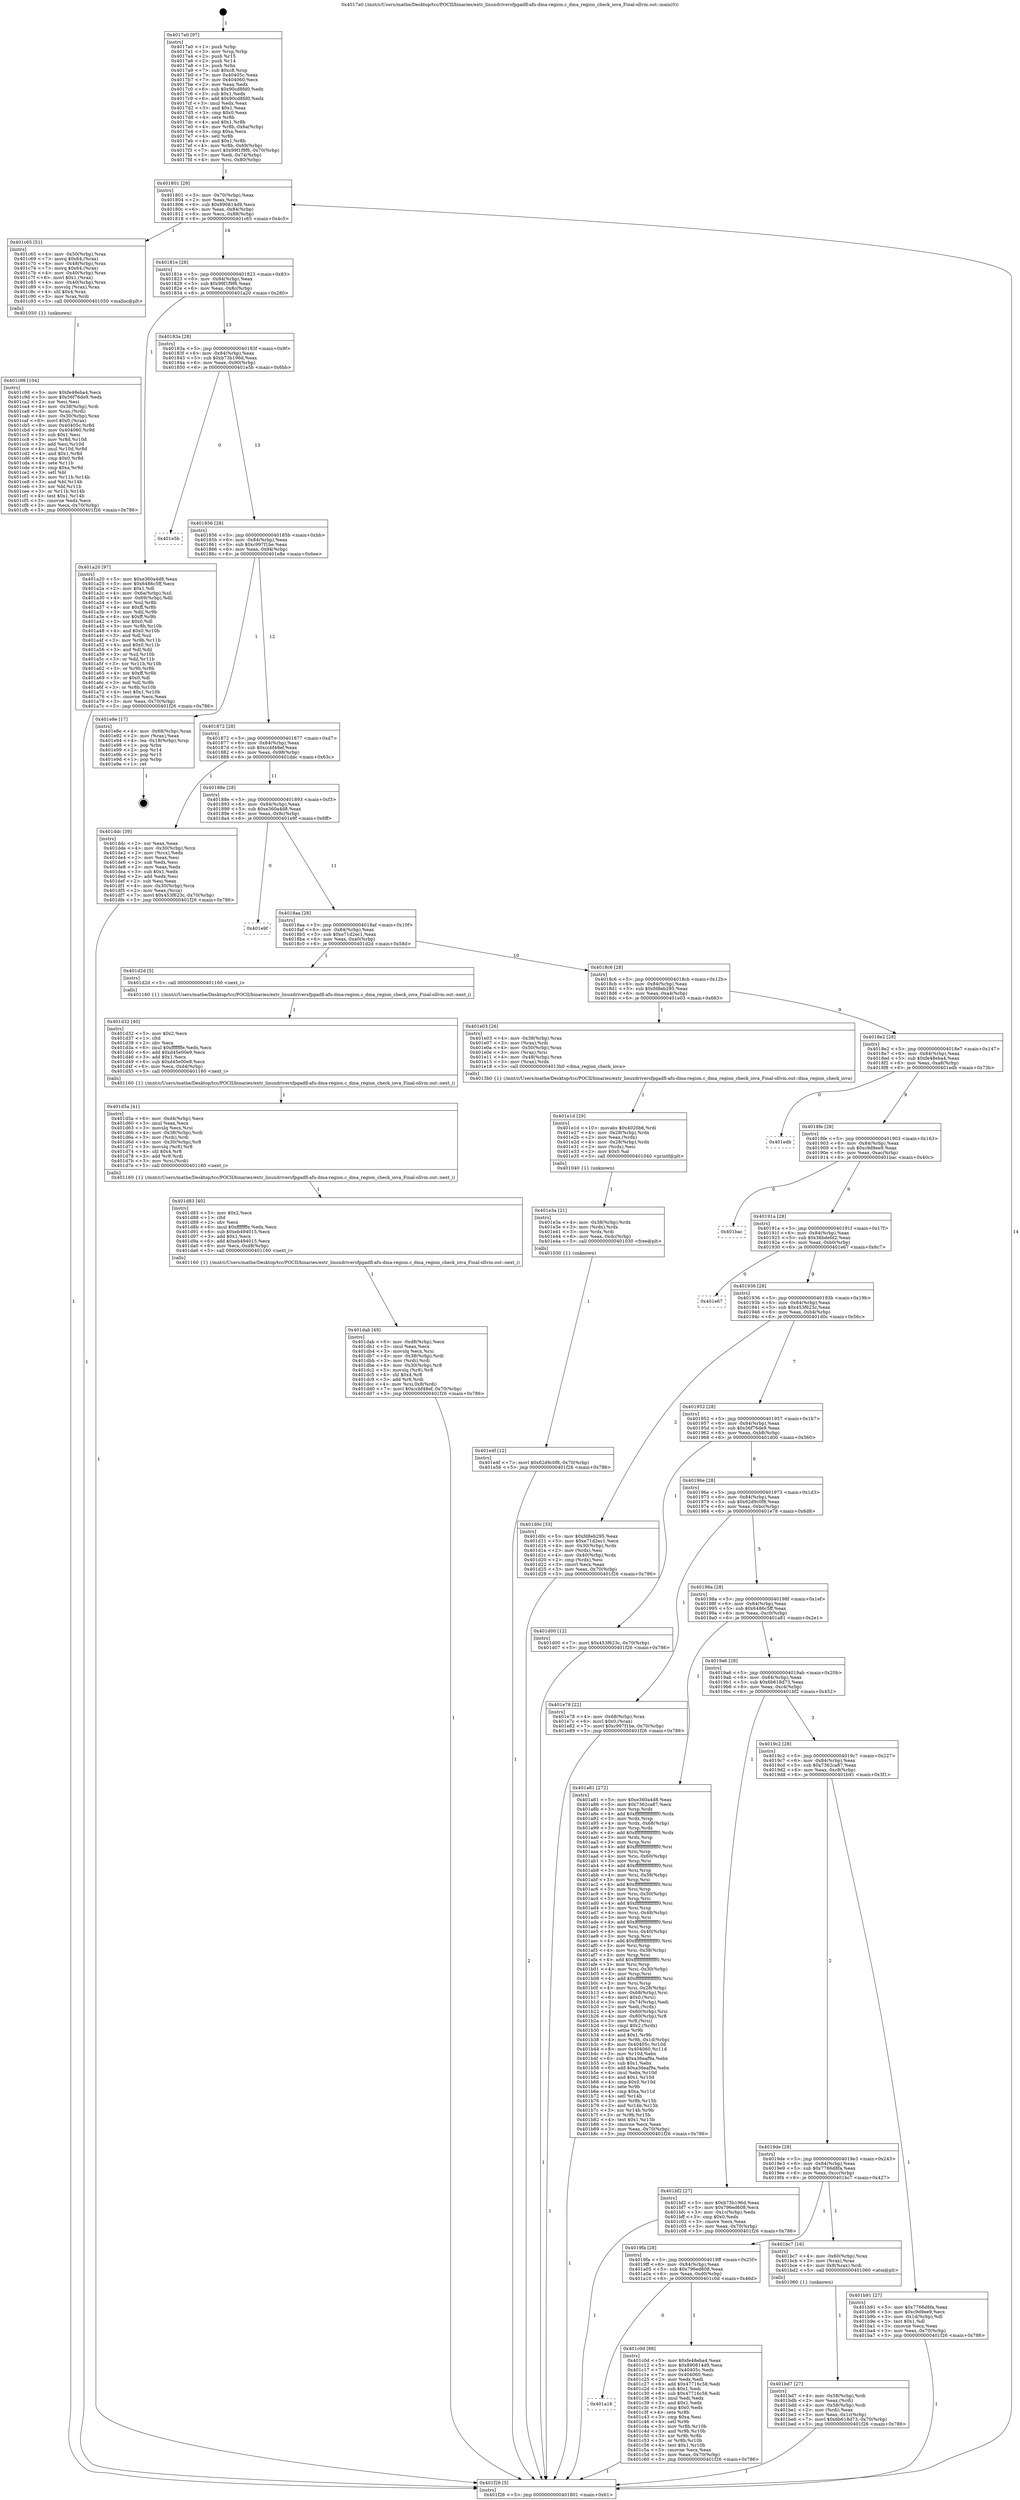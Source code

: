 digraph "0x4017a0" {
  label = "0x4017a0 (/mnt/c/Users/mathe/Desktop/tcc/POCII/binaries/extr_linuxdriversfpgadfl-afu-dma-region.c_dma_region_check_iova_Final-ollvm.out::main(0))"
  labelloc = "t"
  node[shape=record]

  Entry [label="",width=0.3,height=0.3,shape=circle,fillcolor=black,style=filled]
  "0x401801" [label="{
     0x401801 [29]\l
     | [instrs]\l
     &nbsp;&nbsp;0x401801 \<+3\>: mov -0x70(%rbp),%eax\l
     &nbsp;&nbsp;0x401804 \<+2\>: mov %eax,%ecx\l
     &nbsp;&nbsp;0x401806 \<+6\>: sub $0x890814d9,%ecx\l
     &nbsp;&nbsp;0x40180c \<+6\>: mov %eax,-0x84(%rbp)\l
     &nbsp;&nbsp;0x401812 \<+6\>: mov %ecx,-0x88(%rbp)\l
     &nbsp;&nbsp;0x401818 \<+6\>: je 0000000000401c65 \<main+0x4c5\>\l
  }"]
  "0x401c65" [label="{
     0x401c65 [51]\l
     | [instrs]\l
     &nbsp;&nbsp;0x401c65 \<+4\>: mov -0x50(%rbp),%rax\l
     &nbsp;&nbsp;0x401c69 \<+7\>: movq $0x64,(%rax)\l
     &nbsp;&nbsp;0x401c70 \<+4\>: mov -0x48(%rbp),%rax\l
     &nbsp;&nbsp;0x401c74 \<+7\>: movq $0x64,(%rax)\l
     &nbsp;&nbsp;0x401c7b \<+4\>: mov -0x40(%rbp),%rax\l
     &nbsp;&nbsp;0x401c7f \<+6\>: movl $0x1,(%rax)\l
     &nbsp;&nbsp;0x401c85 \<+4\>: mov -0x40(%rbp),%rax\l
     &nbsp;&nbsp;0x401c89 \<+3\>: movslq (%rax),%rax\l
     &nbsp;&nbsp;0x401c8c \<+4\>: shl $0x4,%rax\l
     &nbsp;&nbsp;0x401c90 \<+3\>: mov %rax,%rdi\l
     &nbsp;&nbsp;0x401c93 \<+5\>: call 0000000000401050 \<malloc@plt\>\l
     | [calls]\l
     &nbsp;&nbsp;0x401050 \{1\} (unknown)\l
  }"]
  "0x40181e" [label="{
     0x40181e [28]\l
     | [instrs]\l
     &nbsp;&nbsp;0x40181e \<+5\>: jmp 0000000000401823 \<main+0x83\>\l
     &nbsp;&nbsp;0x401823 \<+6\>: mov -0x84(%rbp),%eax\l
     &nbsp;&nbsp;0x401829 \<+5\>: sub $0x99f1f9f6,%eax\l
     &nbsp;&nbsp;0x40182e \<+6\>: mov %eax,-0x8c(%rbp)\l
     &nbsp;&nbsp;0x401834 \<+6\>: je 0000000000401a20 \<main+0x280\>\l
  }"]
  Exit [label="",width=0.3,height=0.3,shape=circle,fillcolor=black,style=filled,peripheries=2]
  "0x401a20" [label="{
     0x401a20 [97]\l
     | [instrs]\l
     &nbsp;&nbsp;0x401a20 \<+5\>: mov $0xe360a4d8,%eax\l
     &nbsp;&nbsp;0x401a25 \<+5\>: mov $0x6486c5ff,%ecx\l
     &nbsp;&nbsp;0x401a2a \<+2\>: mov $0x1,%dl\l
     &nbsp;&nbsp;0x401a2c \<+4\>: mov -0x6a(%rbp),%sil\l
     &nbsp;&nbsp;0x401a30 \<+4\>: mov -0x69(%rbp),%dil\l
     &nbsp;&nbsp;0x401a34 \<+3\>: mov %sil,%r8b\l
     &nbsp;&nbsp;0x401a37 \<+4\>: xor $0xff,%r8b\l
     &nbsp;&nbsp;0x401a3b \<+3\>: mov %dil,%r9b\l
     &nbsp;&nbsp;0x401a3e \<+4\>: xor $0xff,%r9b\l
     &nbsp;&nbsp;0x401a42 \<+3\>: xor $0x0,%dl\l
     &nbsp;&nbsp;0x401a45 \<+3\>: mov %r8b,%r10b\l
     &nbsp;&nbsp;0x401a48 \<+4\>: and $0x0,%r10b\l
     &nbsp;&nbsp;0x401a4c \<+3\>: and %dl,%sil\l
     &nbsp;&nbsp;0x401a4f \<+3\>: mov %r9b,%r11b\l
     &nbsp;&nbsp;0x401a52 \<+4\>: and $0x0,%r11b\l
     &nbsp;&nbsp;0x401a56 \<+3\>: and %dl,%dil\l
     &nbsp;&nbsp;0x401a59 \<+3\>: or %sil,%r10b\l
     &nbsp;&nbsp;0x401a5c \<+3\>: or %dil,%r11b\l
     &nbsp;&nbsp;0x401a5f \<+3\>: xor %r11b,%r10b\l
     &nbsp;&nbsp;0x401a62 \<+3\>: or %r9b,%r8b\l
     &nbsp;&nbsp;0x401a65 \<+4\>: xor $0xff,%r8b\l
     &nbsp;&nbsp;0x401a69 \<+3\>: or $0x0,%dl\l
     &nbsp;&nbsp;0x401a6c \<+3\>: and %dl,%r8b\l
     &nbsp;&nbsp;0x401a6f \<+3\>: or %r8b,%r10b\l
     &nbsp;&nbsp;0x401a72 \<+4\>: test $0x1,%r10b\l
     &nbsp;&nbsp;0x401a76 \<+3\>: cmovne %ecx,%eax\l
     &nbsp;&nbsp;0x401a79 \<+3\>: mov %eax,-0x70(%rbp)\l
     &nbsp;&nbsp;0x401a7c \<+5\>: jmp 0000000000401f26 \<main+0x786\>\l
  }"]
  "0x40183a" [label="{
     0x40183a [28]\l
     | [instrs]\l
     &nbsp;&nbsp;0x40183a \<+5\>: jmp 000000000040183f \<main+0x9f\>\l
     &nbsp;&nbsp;0x40183f \<+6\>: mov -0x84(%rbp),%eax\l
     &nbsp;&nbsp;0x401845 \<+5\>: sub $0xb73b196d,%eax\l
     &nbsp;&nbsp;0x40184a \<+6\>: mov %eax,-0x90(%rbp)\l
     &nbsp;&nbsp;0x401850 \<+6\>: je 0000000000401e5b \<main+0x6bb\>\l
  }"]
  "0x401f26" [label="{
     0x401f26 [5]\l
     | [instrs]\l
     &nbsp;&nbsp;0x401f26 \<+5\>: jmp 0000000000401801 \<main+0x61\>\l
  }"]
  "0x4017a0" [label="{
     0x4017a0 [97]\l
     | [instrs]\l
     &nbsp;&nbsp;0x4017a0 \<+1\>: push %rbp\l
     &nbsp;&nbsp;0x4017a1 \<+3\>: mov %rsp,%rbp\l
     &nbsp;&nbsp;0x4017a4 \<+2\>: push %r15\l
     &nbsp;&nbsp;0x4017a6 \<+2\>: push %r14\l
     &nbsp;&nbsp;0x4017a8 \<+1\>: push %rbx\l
     &nbsp;&nbsp;0x4017a9 \<+7\>: sub $0xc8,%rsp\l
     &nbsp;&nbsp;0x4017b0 \<+7\>: mov 0x40405c,%eax\l
     &nbsp;&nbsp;0x4017b7 \<+7\>: mov 0x404060,%ecx\l
     &nbsp;&nbsp;0x4017be \<+2\>: mov %eax,%edx\l
     &nbsp;&nbsp;0x4017c0 \<+6\>: sub $0x90cd8fd0,%edx\l
     &nbsp;&nbsp;0x4017c6 \<+3\>: sub $0x1,%edx\l
     &nbsp;&nbsp;0x4017c9 \<+6\>: add $0x90cd8fd0,%edx\l
     &nbsp;&nbsp;0x4017cf \<+3\>: imul %edx,%eax\l
     &nbsp;&nbsp;0x4017d2 \<+3\>: and $0x1,%eax\l
     &nbsp;&nbsp;0x4017d5 \<+3\>: cmp $0x0,%eax\l
     &nbsp;&nbsp;0x4017d8 \<+4\>: sete %r8b\l
     &nbsp;&nbsp;0x4017dc \<+4\>: and $0x1,%r8b\l
     &nbsp;&nbsp;0x4017e0 \<+4\>: mov %r8b,-0x6a(%rbp)\l
     &nbsp;&nbsp;0x4017e4 \<+3\>: cmp $0xa,%ecx\l
     &nbsp;&nbsp;0x4017e7 \<+4\>: setl %r8b\l
     &nbsp;&nbsp;0x4017eb \<+4\>: and $0x1,%r8b\l
     &nbsp;&nbsp;0x4017ef \<+4\>: mov %r8b,-0x69(%rbp)\l
     &nbsp;&nbsp;0x4017f3 \<+7\>: movl $0x99f1f9f6,-0x70(%rbp)\l
     &nbsp;&nbsp;0x4017fa \<+3\>: mov %edi,-0x74(%rbp)\l
     &nbsp;&nbsp;0x4017fd \<+4\>: mov %rsi,-0x80(%rbp)\l
  }"]
  "0x401e4f" [label="{
     0x401e4f [12]\l
     | [instrs]\l
     &nbsp;&nbsp;0x401e4f \<+7\>: movl $0x62d9c0f8,-0x70(%rbp)\l
     &nbsp;&nbsp;0x401e56 \<+5\>: jmp 0000000000401f26 \<main+0x786\>\l
  }"]
  "0x401e5b" [label="{
     0x401e5b\l
  }", style=dashed]
  "0x401856" [label="{
     0x401856 [28]\l
     | [instrs]\l
     &nbsp;&nbsp;0x401856 \<+5\>: jmp 000000000040185b \<main+0xbb\>\l
     &nbsp;&nbsp;0x40185b \<+6\>: mov -0x84(%rbp),%eax\l
     &nbsp;&nbsp;0x401861 \<+5\>: sub $0xc997f1be,%eax\l
     &nbsp;&nbsp;0x401866 \<+6\>: mov %eax,-0x94(%rbp)\l
     &nbsp;&nbsp;0x40186c \<+6\>: je 0000000000401e8e \<main+0x6ee\>\l
  }"]
  "0x401e3a" [label="{
     0x401e3a [21]\l
     | [instrs]\l
     &nbsp;&nbsp;0x401e3a \<+4\>: mov -0x38(%rbp),%rdx\l
     &nbsp;&nbsp;0x401e3e \<+3\>: mov (%rdx),%rdx\l
     &nbsp;&nbsp;0x401e41 \<+3\>: mov %rdx,%rdi\l
     &nbsp;&nbsp;0x401e44 \<+6\>: mov %eax,-0xdc(%rbp)\l
     &nbsp;&nbsp;0x401e4a \<+5\>: call 0000000000401030 \<free@plt\>\l
     | [calls]\l
     &nbsp;&nbsp;0x401030 \{1\} (unknown)\l
  }"]
  "0x401e8e" [label="{
     0x401e8e [17]\l
     | [instrs]\l
     &nbsp;&nbsp;0x401e8e \<+4\>: mov -0x68(%rbp),%rax\l
     &nbsp;&nbsp;0x401e92 \<+2\>: mov (%rax),%eax\l
     &nbsp;&nbsp;0x401e94 \<+4\>: lea -0x18(%rbp),%rsp\l
     &nbsp;&nbsp;0x401e98 \<+1\>: pop %rbx\l
     &nbsp;&nbsp;0x401e99 \<+2\>: pop %r14\l
     &nbsp;&nbsp;0x401e9b \<+2\>: pop %r15\l
     &nbsp;&nbsp;0x401e9d \<+1\>: pop %rbp\l
     &nbsp;&nbsp;0x401e9e \<+1\>: ret\l
  }"]
  "0x401872" [label="{
     0x401872 [28]\l
     | [instrs]\l
     &nbsp;&nbsp;0x401872 \<+5\>: jmp 0000000000401877 \<main+0xd7\>\l
     &nbsp;&nbsp;0x401877 \<+6\>: mov -0x84(%rbp),%eax\l
     &nbsp;&nbsp;0x40187d \<+5\>: sub $0xccbf48ef,%eax\l
     &nbsp;&nbsp;0x401882 \<+6\>: mov %eax,-0x98(%rbp)\l
     &nbsp;&nbsp;0x401888 \<+6\>: je 0000000000401ddc \<main+0x63c\>\l
  }"]
  "0x401e1d" [label="{
     0x401e1d [29]\l
     | [instrs]\l
     &nbsp;&nbsp;0x401e1d \<+10\>: movabs $0x4020b6,%rdi\l
     &nbsp;&nbsp;0x401e27 \<+4\>: mov -0x28(%rbp),%rdx\l
     &nbsp;&nbsp;0x401e2b \<+2\>: mov %eax,(%rdx)\l
     &nbsp;&nbsp;0x401e2d \<+4\>: mov -0x28(%rbp),%rdx\l
     &nbsp;&nbsp;0x401e31 \<+2\>: mov (%rdx),%esi\l
     &nbsp;&nbsp;0x401e33 \<+2\>: mov $0x0,%al\l
     &nbsp;&nbsp;0x401e35 \<+5\>: call 0000000000401040 \<printf@plt\>\l
     | [calls]\l
     &nbsp;&nbsp;0x401040 \{1\} (unknown)\l
  }"]
  "0x401ddc" [label="{
     0x401ddc [39]\l
     | [instrs]\l
     &nbsp;&nbsp;0x401ddc \<+2\>: xor %eax,%eax\l
     &nbsp;&nbsp;0x401dde \<+4\>: mov -0x30(%rbp),%rcx\l
     &nbsp;&nbsp;0x401de2 \<+2\>: mov (%rcx),%edx\l
     &nbsp;&nbsp;0x401de4 \<+2\>: mov %eax,%esi\l
     &nbsp;&nbsp;0x401de6 \<+2\>: sub %edx,%esi\l
     &nbsp;&nbsp;0x401de8 \<+2\>: mov %eax,%edx\l
     &nbsp;&nbsp;0x401dea \<+3\>: sub $0x1,%edx\l
     &nbsp;&nbsp;0x401ded \<+2\>: add %edx,%esi\l
     &nbsp;&nbsp;0x401def \<+2\>: sub %esi,%eax\l
     &nbsp;&nbsp;0x401df1 \<+4\>: mov -0x30(%rbp),%rcx\l
     &nbsp;&nbsp;0x401df5 \<+2\>: mov %eax,(%rcx)\l
     &nbsp;&nbsp;0x401df7 \<+7\>: movl $0x453f623c,-0x70(%rbp)\l
     &nbsp;&nbsp;0x401dfe \<+5\>: jmp 0000000000401f26 \<main+0x786\>\l
  }"]
  "0x40188e" [label="{
     0x40188e [28]\l
     | [instrs]\l
     &nbsp;&nbsp;0x40188e \<+5\>: jmp 0000000000401893 \<main+0xf3\>\l
     &nbsp;&nbsp;0x401893 \<+6\>: mov -0x84(%rbp),%eax\l
     &nbsp;&nbsp;0x401899 \<+5\>: sub $0xe360a4d8,%eax\l
     &nbsp;&nbsp;0x40189e \<+6\>: mov %eax,-0x9c(%rbp)\l
     &nbsp;&nbsp;0x4018a4 \<+6\>: je 0000000000401e9f \<main+0x6ff\>\l
  }"]
  "0x401dab" [label="{
     0x401dab [49]\l
     | [instrs]\l
     &nbsp;&nbsp;0x401dab \<+6\>: mov -0xd8(%rbp),%ecx\l
     &nbsp;&nbsp;0x401db1 \<+3\>: imul %eax,%ecx\l
     &nbsp;&nbsp;0x401db4 \<+3\>: movslq %ecx,%rsi\l
     &nbsp;&nbsp;0x401db7 \<+4\>: mov -0x38(%rbp),%rdi\l
     &nbsp;&nbsp;0x401dbb \<+3\>: mov (%rdi),%rdi\l
     &nbsp;&nbsp;0x401dbe \<+4\>: mov -0x30(%rbp),%r8\l
     &nbsp;&nbsp;0x401dc2 \<+3\>: movslq (%r8),%r8\l
     &nbsp;&nbsp;0x401dc5 \<+4\>: shl $0x4,%r8\l
     &nbsp;&nbsp;0x401dc9 \<+3\>: add %r8,%rdi\l
     &nbsp;&nbsp;0x401dcc \<+4\>: mov %rsi,0x8(%rdi)\l
     &nbsp;&nbsp;0x401dd0 \<+7\>: movl $0xccbf48ef,-0x70(%rbp)\l
     &nbsp;&nbsp;0x401dd7 \<+5\>: jmp 0000000000401f26 \<main+0x786\>\l
  }"]
  "0x401e9f" [label="{
     0x401e9f\l
  }", style=dashed]
  "0x4018aa" [label="{
     0x4018aa [28]\l
     | [instrs]\l
     &nbsp;&nbsp;0x4018aa \<+5\>: jmp 00000000004018af \<main+0x10f\>\l
     &nbsp;&nbsp;0x4018af \<+6\>: mov -0x84(%rbp),%eax\l
     &nbsp;&nbsp;0x4018b5 \<+5\>: sub $0xe71d2ec1,%eax\l
     &nbsp;&nbsp;0x4018ba \<+6\>: mov %eax,-0xa0(%rbp)\l
     &nbsp;&nbsp;0x4018c0 \<+6\>: je 0000000000401d2d \<main+0x58d\>\l
  }"]
  "0x401d83" [label="{
     0x401d83 [40]\l
     | [instrs]\l
     &nbsp;&nbsp;0x401d83 \<+5\>: mov $0x2,%ecx\l
     &nbsp;&nbsp;0x401d88 \<+1\>: cltd\l
     &nbsp;&nbsp;0x401d89 \<+2\>: idiv %ecx\l
     &nbsp;&nbsp;0x401d8b \<+6\>: imul $0xfffffffe,%edx,%ecx\l
     &nbsp;&nbsp;0x401d91 \<+6\>: sub $0xeb494015,%ecx\l
     &nbsp;&nbsp;0x401d97 \<+3\>: add $0x1,%ecx\l
     &nbsp;&nbsp;0x401d9a \<+6\>: add $0xeb494015,%ecx\l
     &nbsp;&nbsp;0x401da0 \<+6\>: mov %ecx,-0xd8(%rbp)\l
     &nbsp;&nbsp;0x401da6 \<+5\>: call 0000000000401160 \<next_i\>\l
     | [calls]\l
     &nbsp;&nbsp;0x401160 \{1\} (/mnt/c/Users/mathe/Desktop/tcc/POCII/binaries/extr_linuxdriversfpgadfl-afu-dma-region.c_dma_region_check_iova_Final-ollvm.out::next_i)\l
  }"]
  "0x401d2d" [label="{
     0x401d2d [5]\l
     | [instrs]\l
     &nbsp;&nbsp;0x401d2d \<+5\>: call 0000000000401160 \<next_i\>\l
     | [calls]\l
     &nbsp;&nbsp;0x401160 \{1\} (/mnt/c/Users/mathe/Desktop/tcc/POCII/binaries/extr_linuxdriversfpgadfl-afu-dma-region.c_dma_region_check_iova_Final-ollvm.out::next_i)\l
  }"]
  "0x4018c6" [label="{
     0x4018c6 [28]\l
     | [instrs]\l
     &nbsp;&nbsp;0x4018c6 \<+5\>: jmp 00000000004018cb \<main+0x12b\>\l
     &nbsp;&nbsp;0x4018cb \<+6\>: mov -0x84(%rbp),%eax\l
     &nbsp;&nbsp;0x4018d1 \<+5\>: sub $0xfd8eb295,%eax\l
     &nbsp;&nbsp;0x4018d6 \<+6\>: mov %eax,-0xa4(%rbp)\l
     &nbsp;&nbsp;0x4018dc \<+6\>: je 0000000000401e03 \<main+0x663\>\l
  }"]
  "0x401d5a" [label="{
     0x401d5a [41]\l
     | [instrs]\l
     &nbsp;&nbsp;0x401d5a \<+6\>: mov -0xd4(%rbp),%ecx\l
     &nbsp;&nbsp;0x401d60 \<+3\>: imul %eax,%ecx\l
     &nbsp;&nbsp;0x401d63 \<+3\>: movslq %ecx,%rsi\l
     &nbsp;&nbsp;0x401d66 \<+4\>: mov -0x38(%rbp),%rdi\l
     &nbsp;&nbsp;0x401d6a \<+3\>: mov (%rdi),%rdi\l
     &nbsp;&nbsp;0x401d6d \<+4\>: mov -0x30(%rbp),%r8\l
     &nbsp;&nbsp;0x401d71 \<+3\>: movslq (%r8),%r8\l
     &nbsp;&nbsp;0x401d74 \<+4\>: shl $0x4,%r8\l
     &nbsp;&nbsp;0x401d78 \<+3\>: add %r8,%rdi\l
     &nbsp;&nbsp;0x401d7b \<+3\>: mov %rsi,(%rdi)\l
     &nbsp;&nbsp;0x401d7e \<+5\>: call 0000000000401160 \<next_i\>\l
     | [calls]\l
     &nbsp;&nbsp;0x401160 \{1\} (/mnt/c/Users/mathe/Desktop/tcc/POCII/binaries/extr_linuxdriversfpgadfl-afu-dma-region.c_dma_region_check_iova_Final-ollvm.out::next_i)\l
  }"]
  "0x401e03" [label="{
     0x401e03 [26]\l
     | [instrs]\l
     &nbsp;&nbsp;0x401e03 \<+4\>: mov -0x38(%rbp),%rax\l
     &nbsp;&nbsp;0x401e07 \<+3\>: mov (%rax),%rdi\l
     &nbsp;&nbsp;0x401e0a \<+4\>: mov -0x50(%rbp),%rax\l
     &nbsp;&nbsp;0x401e0e \<+3\>: mov (%rax),%rsi\l
     &nbsp;&nbsp;0x401e11 \<+4\>: mov -0x48(%rbp),%rax\l
     &nbsp;&nbsp;0x401e15 \<+3\>: mov (%rax),%rdx\l
     &nbsp;&nbsp;0x401e18 \<+5\>: call 00000000004013b0 \<dma_region_check_iova\>\l
     | [calls]\l
     &nbsp;&nbsp;0x4013b0 \{1\} (/mnt/c/Users/mathe/Desktop/tcc/POCII/binaries/extr_linuxdriversfpgadfl-afu-dma-region.c_dma_region_check_iova_Final-ollvm.out::dma_region_check_iova)\l
  }"]
  "0x4018e2" [label="{
     0x4018e2 [28]\l
     | [instrs]\l
     &nbsp;&nbsp;0x4018e2 \<+5\>: jmp 00000000004018e7 \<main+0x147\>\l
     &nbsp;&nbsp;0x4018e7 \<+6\>: mov -0x84(%rbp),%eax\l
     &nbsp;&nbsp;0x4018ed \<+5\>: sub $0xfe48eba4,%eax\l
     &nbsp;&nbsp;0x4018f2 \<+6\>: mov %eax,-0xa8(%rbp)\l
     &nbsp;&nbsp;0x4018f8 \<+6\>: je 0000000000401edb \<main+0x73b\>\l
  }"]
  "0x401d32" [label="{
     0x401d32 [40]\l
     | [instrs]\l
     &nbsp;&nbsp;0x401d32 \<+5\>: mov $0x2,%ecx\l
     &nbsp;&nbsp;0x401d37 \<+1\>: cltd\l
     &nbsp;&nbsp;0x401d38 \<+2\>: idiv %ecx\l
     &nbsp;&nbsp;0x401d3a \<+6\>: imul $0xfffffffe,%edx,%ecx\l
     &nbsp;&nbsp;0x401d40 \<+6\>: add $0xd45e00e9,%ecx\l
     &nbsp;&nbsp;0x401d46 \<+3\>: add $0x1,%ecx\l
     &nbsp;&nbsp;0x401d49 \<+6\>: sub $0xd45e00e9,%ecx\l
     &nbsp;&nbsp;0x401d4f \<+6\>: mov %ecx,-0xd4(%rbp)\l
     &nbsp;&nbsp;0x401d55 \<+5\>: call 0000000000401160 \<next_i\>\l
     | [calls]\l
     &nbsp;&nbsp;0x401160 \{1\} (/mnt/c/Users/mathe/Desktop/tcc/POCII/binaries/extr_linuxdriversfpgadfl-afu-dma-region.c_dma_region_check_iova_Final-ollvm.out::next_i)\l
  }"]
  "0x401edb" [label="{
     0x401edb\l
  }", style=dashed]
  "0x4018fe" [label="{
     0x4018fe [28]\l
     | [instrs]\l
     &nbsp;&nbsp;0x4018fe \<+5\>: jmp 0000000000401903 \<main+0x163\>\l
     &nbsp;&nbsp;0x401903 \<+6\>: mov -0x84(%rbp),%eax\l
     &nbsp;&nbsp;0x401909 \<+5\>: sub $0xc9d9ee9,%eax\l
     &nbsp;&nbsp;0x40190e \<+6\>: mov %eax,-0xac(%rbp)\l
     &nbsp;&nbsp;0x401914 \<+6\>: je 0000000000401bac \<main+0x40c\>\l
  }"]
  "0x401c98" [label="{
     0x401c98 [104]\l
     | [instrs]\l
     &nbsp;&nbsp;0x401c98 \<+5\>: mov $0xfe48eba4,%ecx\l
     &nbsp;&nbsp;0x401c9d \<+5\>: mov $0x56f76de9,%edx\l
     &nbsp;&nbsp;0x401ca2 \<+2\>: xor %esi,%esi\l
     &nbsp;&nbsp;0x401ca4 \<+4\>: mov -0x38(%rbp),%rdi\l
     &nbsp;&nbsp;0x401ca8 \<+3\>: mov %rax,(%rdi)\l
     &nbsp;&nbsp;0x401cab \<+4\>: mov -0x30(%rbp),%rax\l
     &nbsp;&nbsp;0x401caf \<+6\>: movl $0x0,(%rax)\l
     &nbsp;&nbsp;0x401cb5 \<+8\>: mov 0x40405c,%r8d\l
     &nbsp;&nbsp;0x401cbd \<+8\>: mov 0x404060,%r9d\l
     &nbsp;&nbsp;0x401cc5 \<+3\>: sub $0x1,%esi\l
     &nbsp;&nbsp;0x401cc8 \<+3\>: mov %r8d,%r10d\l
     &nbsp;&nbsp;0x401ccb \<+3\>: add %esi,%r10d\l
     &nbsp;&nbsp;0x401cce \<+4\>: imul %r10d,%r8d\l
     &nbsp;&nbsp;0x401cd2 \<+4\>: and $0x1,%r8d\l
     &nbsp;&nbsp;0x401cd6 \<+4\>: cmp $0x0,%r8d\l
     &nbsp;&nbsp;0x401cda \<+4\>: sete %r11b\l
     &nbsp;&nbsp;0x401cde \<+4\>: cmp $0xa,%r9d\l
     &nbsp;&nbsp;0x401ce2 \<+3\>: setl %bl\l
     &nbsp;&nbsp;0x401ce5 \<+3\>: mov %r11b,%r14b\l
     &nbsp;&nbsp;0x401ce8 \<+3\>: and %bl,%r14b\l
     &nbsp;&nbsp;0x401ceb \<+3\>: xor %bl,%r11b\l
     &nbsp;&nbsp;0x401cee \<+3\>: or %r11b,%r14b\l
     &nbsp;&nbsp;0x401cf1 \<+4\>: test $0x1,%r14b\l
     &nbsp;&nbsp;0x401cf5 \<+3\>: cmovne %edx,%ecx\l
     &nbsp;&nbsp;0x401cf8 \<+3\>: mov %ecx,-0x70(%rbp)\l
     &nbsp;&nbsp;0x401cfb \<+5\>: jmp 0000000000401f26 \<main+0x786\>\l
  }"]
  "0x401bac" [label="{
     0x401bac\l
  }", style=dashed]
  "0x40191a" [label="{
     0x40191a [28]\l
     | [instrs]\l
     &nbsp;&nbsp;0x40191a \<+5\>: jmp 000000000040191f \<main+0x17f\>\l
     &nbsp;&nbsp;0x40191f \<+6\>: mov -0x84(%rbp),%eax\l
     &nbsp;&nbsp;0x401925 \<+5\>: sub $0x36bdefd2,%eax\l
     &nbsp;&nbsp;0x40192a \<+6\>: mov %eax,-0xb0(%rbp)\l
     &nbsp;&nbsp;0x401930 \<+6\>: je 0000000000401e67 \<main+0x6c7\>\l
  }"]
  "0x401a16" [label="{
     0x401a16\l
  }", style=dashed]
  "0x401e67" [label="{
     0x401e67\l
  }", style=dashed]
  "0x401936" [label="{
     0x401936 [28]\l
     | [instrs]\l
     &nbsp;&nbsp;0x401936 \<+5\>: jmp 000000000040193b \<main+0x19b\>\l
     &nbsp;&nbsp;0x40193b \<+6\>: mov -0x84(%rbp),%eax\l
     &nbsp;&nbsp;0x401941 \<+5\>: sub $0x453f623c,%eax\l
     &nbsp;&nbsp;0x401946 \<+6\>: mov %eax,-0xb4(%rbp)\l
     &nbsp;&nbsp;0x40194c \<+6\>: je 0000000000401d0c \<main+0x56c\>\l
  }"]
  "0x401c0d" [label="{
     0x401c0d [88]\l
     | [instrs]\l
     &nbsp;&nbsp;0x401c0d \<+5\>: mov $0xfe48eba4,%eax\l
     &nbsp;&nbsp;0x401c12 \<+5\>: mov $0x890814d9,%ecx\l
     &nbsp;&nbsp;0x401c17 \<+7\>: mov 0x40405c,%edx\l
     &nbsp;&nbsp;0x401c1e \<+7\>: mov 0x404060,%esi\l
     &nbsp;&nbsp;0x401c25 \<+2\>: mov %edx,%edi\l
     &nbsp;&nbsp;0x401c27 \<+6\>: add $0x47716c58,%edi\l
     &nbsp;&nbsp;0x401c2d \<+3\>: sub $0x1,%edi\l
     &nbsp;&nbsp;0x401c30 \<+6\>: sub $0x47716c58,%edi\l
     &nbsp;&nbsp;0x401c36 \<+3\>: imul %edi,%edx\l
     &nbsp;&nbsp;0x401c39 \<+3\>: and $0x1,%edx\l
     &nbsp;&nbsp;0x401c3c \<+3\>: cmp $0x0,%edx\l
     &nbsp;&nbsp;0x401c3f \<+4\>: sete %r8b\l
     &nbsp;&nbsp;0x401c43 \<+3\>: cmp $0xa,%esi\l
     &nbsp;&nbsp;0x401c46 \<+4\>: setl %r9b\l
     &nbsp;&nbsp;0x401c4a \<+3\>: mov %r8b,%r10b\l
     &nbsp;&nbsp;0x401c4d \<+3\>: and %r9b,%r10b\l
     &nbsp;&nbsp;0x401c50 \<+3\>: xor %r9b,%r8b\l
     &nbsp;&nbsp;0x401c53 \<+3\>: or %r8b,%r10b\l
     &nbsp;&nbsp;0x401c56 \<+4\>: test $0x1,%r10b\l
     &nbsp;&nbsp;0x401c5a \<+3\>: cmovne %ecx,%eax\l
     &nbsp;&nbsp;0x401c5d \<+3\>: mov %eax,-0x70(%rbp)\l
     &nbsp;&nbsp;0x401c60 \<+5\>: jmp 0000000000401f26 \<main+0x786\>\l
  }"]
  "0x401d0c" [label="{
     0x401d0c [33]\l
     | [instrs]\l
     &nbsp;&nbsp;0x401d0c \<+5\>: mov $0xfd8eb295,%eax\l
     &nbsp;&nbsp;0x401d11 \<+5\>: mov $0xe71d2ec1,%ecx\l
     &nbsp;&nbsp;0x401d16 \<+4\>: mov -0x30(%rbp),%rdx\l
     &nbsp;&nbsp;0x401d1a \<+2\>: mov (%rdx),%esi\l
     &nbsp;&nbsp;0x401d1c \<+4\>: mov -0x40(%rbp),%rdx\l
     &nbsp;&nbsp;0x401d20 \<+2\>: cmp (%rdx),%esi\l
     &nbsp;&nbsp;0x401d22 \<+3\>: cmovl %ecx,%eax\l
     &nbsp;&nbsp;0x401d25 \<+3\>: mov %eax,-0x70(%rbp)\l
     &nbsp;&nbsp;0x401d28 \<+5\>: jmp 0000000000401f26 \<main+0x786\>\l
  }"]
  "0x401952" [label="{
     0x401952 [28]\l
     | [instrs]\l
     &nbsp;&nbsp;0x401952 \<+5\>: jmp 0000000000401957 \<main+0x1b7\>\l
     &nbsp;&nbsp;0x401957 \<+6\>: mov -0x84(%rbp),%eax\l
     &nbsp;&nbsp;0x40195d \<+5\>: sub $0x56f76de9,%eax\l
     &nbsp;&nbsp;0x401962 \<+6\>: mov %eax,-0xb8(%rbp)\l
     &nbsp;&nbsp;0x401968 \<+6\>: je 0000000000401d00 \<main+0x560\>\l
  }"]
  "0x401bd7" [label="{
     0x401bd7 [27]\l
     | [instrs]\l
     &nbsp;&nbsp;0x401bd7 \<+4\>: mov -0x58(%rbp),%rdi\l
     &nbsp;&nbsp;0x401bdb \<+2\>: mov %eax,(%rdi)\l
     &nbsp;&nbsp;0x401bdd \<+4\>: mov -0x58(%rbp),%rdi\l
     &nbsp;&nbsp;0x401be1 \<+2\>: mov (%rdi),%eax\l
     &nbsp;&nbsp;0x401be3 \<+3\>: mov %eax,-0x1c(%rbp)\l
     &nbsp;&nbsp;0x401be6 \<+7\>: movl $0x6b618d73,-0x70(%rbp)\l
     &nbsp;&nbsp;0x401bed \<+5\>: jmp 0000000000401f26 \<main+0x786\>\l
  }"]
  "0x401d00" [label="{
     0x401d00 [12]\l
     | [instrs]\l
     &nbsp;&nbsp;0x401d00 \<+7\>: movl $0x453f623c,-0x70(%rbp)\l
     &nbsp;&nbsp;0x401d07 \<+5\>: jmp 0000000000401f26 \<main+0x786\>\l
  }"]
  "0x40196e" [label="{
     0x40196e [28]\l
     | [instrs]\l
     &nbsp;&nbsp;0x40196e \<+5\>: jmp 0000000000401973 \<main+0x1d3\>\l
     &nbsp;&nbsp;0x401973 \<+6\>: mov -0x84(%rbp),%eax\l
     &nbsp;&nbsp;0x401979 \<+5\>: sub $0x62d9c0f8,%eax\l
     &nbsp;&nbsp;0x40197e \<+6\>: mov %eax,-0xbc(%rbp)\l
     &nbsp;&nbsp;0x401984 \<+6\>: je 0000000000401e78 \<main+0x6d8\>\l
  }"]
  "0x4019fa" [label="{
     0x4019fa [28]\l
     | [instrs]\l
     &nbsp;&nbsp;0x4019fa \<+5\>: jmp 00000000004019ff \<main+0x25f\>\l
     &nbsp;&nbsp;0x4019ff \<+6\>: mov -0x84(%rbp),%eax\l
     &nbsp;&nbsp;0x401a05 \<+5\>: sub $0x796ed608,%eax\l
     &nbsp;&nbsp;0x401a0a \<+6\>: mov %eax,-0xd0(%rbp)\l
     &nbsp;&nbsp;0x401a10 \<+6\>: je 0000000000401c0d \<main+0x46d\>\l
  }"]
  "0x401e78" [label="{
     0x401e78 [22]\l
     | [instrs]\l
     &nbsp;&nbsp;0x401e78 \<+4\>: mov -0x68(%rbp),%rax\l
     &nbsp;&nbsp;0x401e7c \<+6\>: movl $0x0,(%rax)\l
     &nbsp;&nbsp;0x401e82 \<+7\>: movl $0xc997f1be,-0x70(%rbp)\l
     &nbsp;&nbsp;0x401e89 \<+5\>: jmp 0000000000401f26 \<main+0x786\>\l
  }"]
  "0x40198a" [label="{
     0x40198a [28]\l
     | [instrs]\l
     &nbsp;&nbsp;0x40198a \<+5\>: jmp 000000000040198f \<main+0x1ef\>\l
     &nbsp;&nbsp;0x40198f \<+6\>: mov -0x84(%rbp),%eax\l
     &nbsp;&nbsp;0x401995 \<+5\>: sub $0x6486c5ff,%eax\l
     &nbsp;&nbsp;0x40199a \<+6\>: mov %eax,-0xc0(%rbp)\l
     &nbsp;&nbsp;0x4019a0 \<+6\>: je 0000000000401a81 \<main+0x2e1\>\l
  }"]
  "0x401bc7" [label="{
     0x401bc7 [16]\l
     | [instrs]\l
     &nbsp;&nbsp;0x401bc7 \<+4\>: mov -0x60(%rbp),%rax\l
     &nbsp;&nbsp;0x401bcb \<+3\>: mov (%rax),%rax\l
     &nbsp;&nbsp;0x401bce \<+4\>: mov 0x8(%rax),%rdi\l
     &nbsp;&nbsp;0x401bd2 \<+5\>: call 0000000000401060 \<atoi@plt\>\l
     | [calls]\l
     &nbsp;&nbsp;0x401060 \{1\} (unknown)\l
  }"]
  "0x401a81" [label="{
     0x401a81 [272]\l
     | [instrs]\l
     &nbsp;&nbsp;0x401a81 \<+5\>: mov $0xe360a4d8,%eax\l
     &nbsp;&nbsp;0x401a86 \<+5\>: mov $0x7362ca87,%ecx\l
     &nbsp;&nbsp;0x401a8b \<+3\>: mov %rsp,%rdx\l
     &nbsp;&nbsp;0x401a8e \<+4\>: add $0xfffffffffffffff0,%rdx\l
     &nbsp;&nbsp;0x401a92 \<+3\>: mov %rdx,%rsp\l
     &nbsp;&nbsp;0x401a95 \<+4\>: mov %rdx,-0x68(%rbp)\l
     &nbsp;&nbsp;0x401a99 \<+3\>: mov %rsp,%rdx\l
     &nbsp;&nbsp;0x401a9c \<+4\>: add $0xfffffffffffffff0,%rdx\l
     &nbsp;&nbsp;0x401aa0 \<+3\>: mov %rdx,%rsp\l
     &nbsp;&nbsp;0x401aa3 \<+3\>: mov %rsp,%rsi\l
     &nbsp;&nbsp;0x401aa6 \<+4\>: add $0xfffffffffffffff0,%rsi\l
     &nbsp;&nbsp;0x401aaa \<+3\>: mov %rsi,%rsp\l
     &nbsp;&nbsp;0x401aad \<+4\>: mov %rsi,-0x60(%rbp)\l
     &nbsp;&nbsp;0x401ab1 \<+3\>: mov %rsp,%rsi\l
     &nbsp;&nbsp;0x401ab4 \<+4\>: add $0xfffffffffffffff0,%rsi\l
     &nbsp;&nbsp;0x401ab8 \<+3\>: mov %rsi,%rsp\l
     &nbsp;&nbsp;0x401abb \<+4\>: mov %rsi,-0x58(%rbp)\l
     &nbsp;&nbsp;0x401abf \<+3\>: mov %rsp,%rsi\l
     &nbsp;&nbsp;0x401ac2 \<+4\>: add $0xfffffffffffffff0,%rsi\l
     &nbsp;&nbsp;0x401ac6 \<+3\>: mov %rsi,%rsp\l
     &nbsp;&nbsp;0x401ac9 \<+4\>: mov %rsi,-0x50(%rbp)\l
     &nbsp;&nbsp;0x401acd \<+3\>: mov %rsp,%rsi\l
     &nbsp;&nbsp;0x401ad0 \<+4\>: add $0xfffffffffffffff0,%rsi\l
     &nbsp;&nbsp;0x401ad4 \<+3\>: mov %rsi,%rsp\l
     &nbsp;&nbsp;0x401ad7 \<+4\>: mov %rsi,-0x48(%rbp)\l
     &nbsp;&nbsp;0x401adb \<+3\>: mov %rsp,%rsi\l
     &nbsp;&nbsp;0x401ade \<+4\>: add $0xfffffffffffffff0,%rsi\l
     &nbsp;&nbsp;0x401ae2 \<+3\>: mov %rsi,%rsp\l
     &nbsp;&nbsp;0x401ae5 \<+4\>: mov %rsi,-0x40(%rbp)\l
     &nbsp;&nbsp;0x401ae9 \<+3\>: mov %rsp,%rsi\l
     &nbsp;&nbsp;0x401aec \<+4\>: add $0xfffffffffffffff0,%rsi\l
     &nbsp;&nbsp;0x401af0 \<+3\>: mov %rsi,%rsp\l
     &nbsp;&nbsp;0x401af3 \<+4\>: mov %rsi,-0x38(%rbp)\l
     &nbsp;&nbsp;0x401af7 \<+3\>: mov %rsp,%rsi\l
     &nbsp;&nbsp;0x401afa \<+4\>: add $0xfffffffffffffff0,%rsi\l
     &nbsp;&nbsp;0x401afe \<+3\>: mov %rsi,%rsp\l
     &nbsp;&nbsp;0x401b01 \<+4\>: mov %rsi,-0x30(%rbp)\l
     &nbsp;&nbsp;0x401b05 \<+3\>: mov %rsp,%rsi\l
     &nbsp;&nbsp;0x401b08 \<+4\>: add $0xfffffffffffffff0,%rsi\l
     &nbsp;&nbsp;0x401b0c \<+3\>: mov %rsi,%rsp\l
     &nbsp;&nbsp;0x401b0f \<+4\>: mov %rsi,-0x28(%rbp)\l
     &nbsp;&nbsp;0x401b13 \<+4\>: mov -0x68(%rbp),%rsi\l
     &nbsp;&nbsp;0x401b17 \<+6\>: movl $0x0,(%rsi)\l
     &nbsp;&nbsp;0x401b1d \<+3\>: mov -0x74(%rbp),%edi\l
     &nbsp;&nbsp;0x401b20 \<+2\>: mov %edi,(%rdx)\l
     &nbsp;&nbsp;0x401b22 \<+4\>: mov -0x60(%rbp),%rsi\l
     &nbsp;&nbsp;0x401b26 \<+4\>: mov -0x80(%rbp),%r8\l
     &nbsp;&nbsp;0x401b2a \<+3\>: mov %r8,(%rsi)\l
     &nbsp;&nbsp;0x401b2d \<+3\>: cmpl $0x2,(%rdx)\l
     &nbsp;&nbsp;0x401b30 \<+4\>: setne %r9b\l
     &nbsp;&nbsp;0x401b34 \<+4\>: and $0x1,%r9b\l
     &nbsp;&nbsp;0x401b38 \<+4\>: mov %r9b,-0x1d(%rbp)\l
     &nbsp;&nbsp;0x401b3c \<+8\>: mov 0x40405c,%r10d\l
     &nbsp;&nbsp;0x401b44 \<+8\>: mov 0x404060,%r11d\l
     &nbsp;&nbsp;0x401b4c \<+3\>: mov %r10d,%ebx\l
     &nbsp;&nbsp;0x401b4f \<+6\>: sub $0xa36eaf9a,%ebx\l
     &nbsp;&nbsp;0x401b55 \<+3\>: sub $0x1,%ebx\l
     &nbsp;&nbsp;0x401b58 \<+6\>: add $0xa36eaf9a,%ebx\l
     &nbsp;&nbsp;0x401b5e \<+4\>: imul %ebx,%r10d\l
     &nbsp;&nbsp;0x401b62 \<+4\>: and $0x1,%r10d\l
     &nbsp;&nbsp;0x401b66 \<+4\>: cmp $0x0,%r10d\l
     &nbsp;&nbsp;0x401b6a \<+4\>: sete %r9b\l
     &nbsp;&nbsp;0x401b6e \<+4\>: cmp $0xa,%r11d\l
     &nbsp;&nbsp;0x401b72 \<+4\>: setl %r14b\l
     &nbsp;&nbsp;0x401b76 \<+3\>: mov %r9b,%r15b\l
     &nbsp;&nbsp;0x401b79 \<+3\>: and %r14b,%r15b\l
     &nbsp;&nbsp;0x401b7c \<+3\>: xor %r14b,%r9b\l
     &nbsp;&nbsp;0x401b7f \<+3\>: or %r9b,%r15b\l
     &nbsp;&nbsp;0x401b82 \<+4\>: test $0x1,%r15b\l
     &nbsp;&nbsp;0x401b86 \<+3\>: cmovne %ecx,%eax\l
     &nbsp;&nbsp;0x401b89 \<+3\>: mov %eax,-0x70(%rbp)\l
     &nbsp;&nbsp;0x401b8c \<+5\>: jmp 0000000000401f26 \<main+0x786\>\l
  }"]
  "0x4019a6" [label="{
     0x4019a6 [28]\l
     | [instrs]\l
     &nbsp;&nbsp;0x4019a6 \<+5\>: jmp 00000000004019ab \<main+0x20b\>\l
     &nbsp;&nbsp;0x4019ab \<+6\>: mov -0x84(%rbp),%eax\l
     &nbsp;&nbsp;0x4019b1 \<+5\>: sub $0x6b618d73,%eax\l
     &nbsp;&nbsp;0x4019b6 \<+6\>: mov %eax,-0xc4(%rbp)\l
     &nbsp;&nbsp;0x4019bc \<+6\>: je 0000000000401bf2 \<main+0x452\>\l
  }"]
  "0x4019de" [label="{
     0x4019de [28]\l
     | [instrs]\l
     &nbsp;&nbsp;0x4019de \<+5\>: jmp 00000000004019e3 \<main+0x243\>\l
     &nbsp;&nbsp;0x4019e3 \<+6\>: mov -0x84(%rbp),%eax\l
     &nbsp;&nbsp;0x4019e9 \<+5\>: sub $0x7766d8fa,%eax\l
     &nbsp;&nbsp;0x4019ee \<+6\>: mov %eax,-0xcc(%rbp)\l
     &nbsp;&nbsp;0x4019f4 \<+6\>: je 0000000000401bc7 \<main+0x427\>\l
  }"]
  "0x401b91" [label="{
     0x401b91 [27]\l
     | [instrs]\l
     &nbsp;&nbsp;0x401b91 \<+5\>: mov $0x7766d8fa,%eax\l
     &nbsp;&nbsp;0x401b96 \<+5\>: mov $0xc9d9ee9,%ecx\l
     &nbsp;&nbsp;0x401b9b \<+3\>: mov -0x1d(%rbp),%dl\l
     &nbsp;&nbsp;0x401b9e \<+3\>: test $0x1,%dl\l
     &nbsp;&nbsp;0x401ba1 \<+3\>: cmovne %ecx,%eax\l
     &nbsp;&nbsp;0x401ba4 \<+3\>: mov %eax,-0x70(%rbp)\l
     &nbsp;&nbsp;0x401ba7 \<+5\>: jmp 0000000000401f26 \<main+0x786\>\l
  }"]
  "0x401bf2" [label="{
     0x401bf2 [27]\l
     | [instrs]\l
     &nbsp;&nbsp;0x401bf2 \<+5\>: mov $0xb73b196d,%eax\l
     &nbsp;&nbsp;0x401bf7 \<+5\>: mov $0x796ed608,%ecx\l
     &nbsp;&nbsp;0x401bfc \<+3\>: mov -0x1c(%rbp),%edx\l
     &nbsp;&nbsp;0x401bff \<+3\>: cmp $0x0,%edx\l
     &nbsp;&nbsp;0x401c02 \<+3\>: cmove %ecx,%eax\l
     &nbsp;&nbsp;0x401c05 \<+3\>: mov %eax,-0x70(%rbp)\l
     &nbsp;&nbsp;0x401c08 \<+5\>: jmp 0000000000401f26 \<main+0x786\>\l
  }"]
  "0x4019c2" [label="{
     0x4019c2 [28]\l
     | [instrs]\l
     &nbsp;&nbsp;0x4019c2 \<+5\>: jmp 00000000004019c7 \<main+0x227\>\l
     &nbsp;&nbsp;0x4019c7 \<+6\>: mov -0x84(%rbp),%eax\l
     &nbsp;&nbsp;0x4019cd \<+5\>: sub $0x7362ca87,%eax\l
     &nbsp;&nbsp;0x4019d2 \<+6\>: mov %eax,-0xc8(%rbp)\l
     &nbsp;&nbsp;0x4019d8 \<+6\>: je 0000000000401b91 \<main+0x3f1\>\l
  }"]
  Entry -> "0x4017a0" [label=" 1"]
  "0x401801" -> "0x401c65" [label=" 1"]
  "0x401801" -> "0x40181e" [label=" 14"]
  "0x401e8e" -> Exit [label=" 1"]
  "0x40181e" -> "0x401a20" [label=" 1"]
  "0x40181e" -> "0x40183a" [label=" 13"]
  "0x401a20" -> "0x401f26" [label=" 1"]
  "0x4017a0" -> "0x401801" [label=" 1"]
  "0x401f26" -> "0x401801" [label=" 14"]
  "0x401e78" -> "0x401f26" [label=" 1"]
  "0x40183a" -> "0x401e5b" [label=" 0"]
  "0x40183a" -> "0x401856" [label=" 13"]
  "0x401e4f" -> "0x401f26" [label=" 1"]
  "0x401856" -> "0x401e8e" [label=" 1"]
  "0x401856" -> "0x401872" [label=" 12"]
  "0x401e3a" -> "0x401e4f" [label=" 1"]
  "0x401872" -> "0x401ddc" [label=" 1"]
  "0x401872" -> "0x40188e" [label=" 11"]
  "0x401e1d" -> "0x401e3a" [label=" 1"]
  "0x40188e" -> "0x401e9f" [label=" 0"]
  "0x40188e" -> "0x4018aa" [label=" 11"]
  "0x401e03" -> "0x401e1d" [label=" 1"]
  "0x4018aa" -> "0x401d2d" [label=" 1"]
  "0x4018aa" -> "0x4018c6" [label=" 10"]
  "0x401ddc" -> "0x401f26" [label=" 1"]
  "0x4018c6" -> "0x401e03" [label=" 1"]
  "0x4018c6" -> "0x4018e2" [label=" 9"]
  "0x401dab" -> "0x401f26" [label=" 1"]
  "0x4018e2" -> "0x401edb" [label=" 0"]
  "0x4018e2" -> "0x4018fe" [label=" 9"]
  "0x401d83" -> "0x401dab" [label=" 1"]
  "0x4018fe" -> "0x401bac" [label=" 0"]
  "0x4018fe" -> "0x40191a" [label=" 9"]
  "0x401d5a" -> "0x401d83" [label=" 1"]
  "0x40191a" -> "0x401e67" [label=" 0"]
  "0x40191a" -> "0x401936" [label=" 9"]
  "0x401d32" -> "0x401d5a" [label=" 1"]
  "0x401936" -> "0x401d0c" [label=" 2"]
  "0x401936" -> "0x401952" [label=" 7"]
  "0x401d2d" -> "0x401d32" [label=" 1"]
  "0x401952" -> "0x401d00" [label=" 1"]
  "0x401952" -> "0x40196e" [label=" 6"]
  "0x401d00" -> "0x401f26" [label=" 1"]
  "0x40196e" -> "0x401e78" [label=" 1"]
  "0x40196e" -> "0x40198a" [label=" 5"]
  "0x401c98" -> "0x401f26" [label=" 1"]
  "0x40198a" -> "0x401a81" [label=" 1"]
  "0x40198a" -> "0x4019a6" [label=" 4"]
  "0x401c65" -> "0x401c98" [label=" 1"]
  "0x401a81" -> "0x401f26" [label=" 1"]
  "0x4019fa" -> "0x401a16" [label=" 0"]
  "0x4019a6" -> "0x401bf2" [label=" 1"]
  "0x4019a6" -> "0x4019c2" [label=" 3"]
  "0x4019fa" -> "0x401c0d" [label=" 1"]
  "0x4019c2" -> "0x401b91" [label=" 1"]
  "0x4019c2" -> "0x4019de" [label=" 2"]
  "0x401b91" -> "0x401f26" [label=" 1"]
  "0x401c0d" -> "0x401f26" [label=" 1"]
  "0x4019de" -> "0x401bc7" [label=" 1"]
  "0x4019de" -> "0x4019fa" [label=" 1"]
  "0x401bc7" -> "0x401bd7" [label=" 1"]
  "0x401bd7" -> "0x401f26" [label=" 1"]
  "0x401bf2" -> "0x401f26" [label=" 1"]
  "0x401d0c" -> "0x401f26" [label=" 2"]
}
